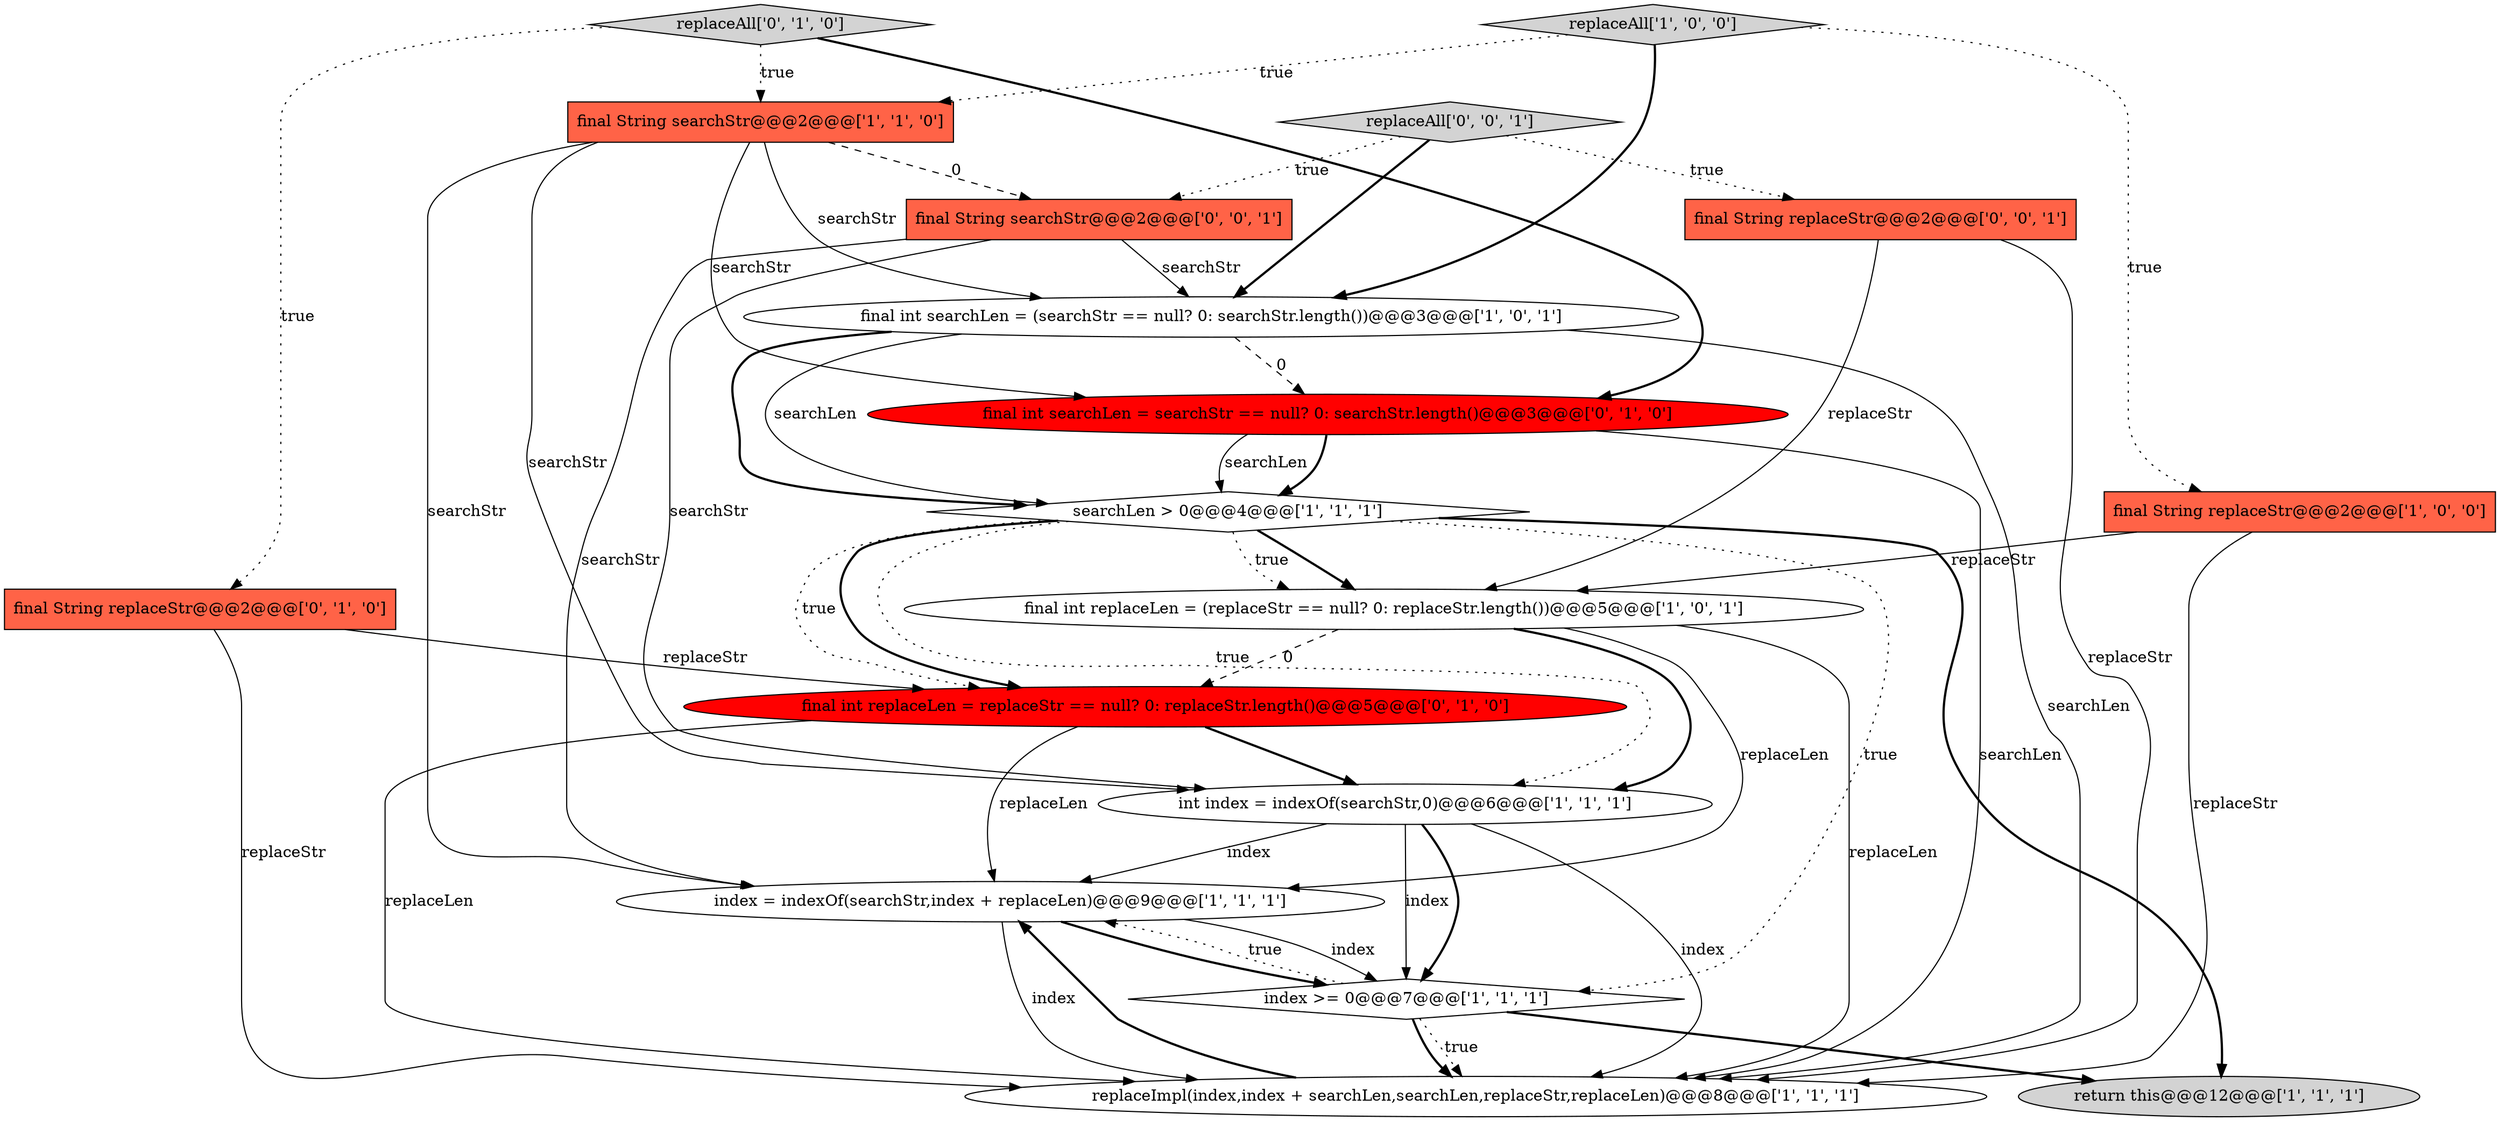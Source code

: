 digraph {
15 [style = filled, label = "final String replaceStr@@@2@@@['0', '0', '1']", fillcolor = tomato, shape = box image = "AAA0AAABBB3BBB"];
6 [style = filled, label = "final String searchStr@@@2@@@['1', '1', '0']", fillcolor = tomato, shape = box image = "AAA0AAABBB1BBB"];
14 [style = filled, label = "final String replaceStr@@@2@@@['0', '1', '0']", fillcolor = tomato, shape = box image = "AAA0AAABBB2BBB"];
7 [style = filled, label = "searchLen > 0@@@4@@@['1', '1', '1']", fillcolor = white, shape = diamond image = "AAA0AAABBB1BBB"];
12 [style = filled, label = "final int searchLen = searchStr == null? 0: searchStr.length()@@@3@@@['0', '1', '0']", fillcolor = red, shape = ellipse image = "AAA1AAABBB2BBB"];
2 [style = filled, label = "index = indexOf(searchStr,index + replaceLen)@@@9@@@['1', '1', '1']", fillcolor = white, shape = ellipse image = "AAA0AAABBB1BBB"];
0 [style = filled, label = "final int replaceLen = (replaceStr == null? 0: replaceStr.length())@@@5@@@['1', '0', '1']", fillcolor = white, shape = ellipse image = "AAA0AAABBB1BBB"];
10 [style = filled, label = "return this@@@12@@@['1', '1', '1']", fillcolor = lightgray, shape = ellipse image = "AAA0AAABBB1BBB"];
13 [style = filled, label = "replaceAll['0', '1', '0']", fillcolor = lightgray, shape = diamond image = "AAA0AAABBB2BBB"];
16 [style = filled, label = "replaceAll['0', '0', '1']", fillcolor = lightgray, shape = diamond image = "AAA0AAABBB3BBB"];
5 [style = filled, label = "index >= 0@@@7@@@['1', '1', '1']", fillcolor = white, shape = diamond image = "AAA0AAABBB1BBB"];
17 [style = filled, label = "final String searchStr@@@2@@@['0', '0', '1']", fillcolor = tomato, shape = box image = "AAA0AAABBB3BBB"];
1 [style = filled, label = "replaceImpl(index,index + searchLen,searchLen,replaceStr,replaceLen)@@@8@@@['1', '1', '1']", fillcolor = white, shape = ellipse image = "AAA0AAABBB1BBB"];
4 [style = filled, label = "final String replaceStr@@@2@@@['1', '0', '0']", fillcolor = tomato, shape = box image = "AAA0AAABBB1BBB"];
8 [style = filled, label = "replaceAll['1', '0', '0']", fillcolor = lightgray, shape = diamond image = "AAA0AAABBB1BBB"];
11 [style = filled, label = "final int replaceLen = replaceStr == null? 0: replaceStr.length()@@@5@@@['0', '1', '0']", fillcolor = red, shape = ellipse image = "AAA1AAABBB2BBB"];
9 [style = filled, label = "final int searchLen = (searchStr == null? 0: searchStr.length())@@@3@@@['1', '0', '1']", fillcolor = white, shape = ellipse image = "AAA0AAABBB1BBB"];
3 [style = filled, label = "int index = indexOf(searchStr,0)@@@6@@@['1', '1', '1']", fillcolor = white, shape = ellipse image = "AAA0AAABBB1BBB"];
11->2 [style = solid, label="replaceLen"];
3->5 [style = solid, label="index"];
0->3 [style = bold, label=""];
5->10 [style = bold, label=""];
4->0 [style = solid, label="replaceStr"];
0->2 [style = solid, label="replaceLen"];
15->1 [style = solid, label="replaceStr"];
16->9 [style = bold, label=""];
13->6 [style = dotted, label="true"];
7->11 [style = bold, label=""];
2->5 [style = solid, label="index"];
7->10 [style = bold, label=""];
9->1 [style = solid, label="searchLen"];
5->1 [style = dotted, label="true"];
16->17 [style = dotted, label="true"];
4->1 [style = solid, label="replaceStr"];
7->0 [style = bold, label=""];
3->2 [style = solid, label="index"];
6->3 [style = solid, label="searchStr"];
0->11 [style = dashed, label="0"];
6->17 [style = dashed, label="0"];
0->1 [style = solid, label="replaceLen"];
15->0 [style = solid, label="replaceStr"];
6->9 [style = solid, label="searchStr"];
2->1 [style = solid, label="index"];
9->7 [style = bold, label=""];
7->0 [style = dotted, label="true"];
12->1 [style = solid, label="searchLen"];
8->4 [style = dotted, label="true"];
14->1 [style = solid, label="replaceStr"];
12->7 [style = bold, label=""];
7->5 [style = dotted, label="true"];
6->2 [style = solid, label="searchStr"];
5->1 [style = bold, label=""];
3->5 [style = bold, label=""];
13->12 [style = bold, label=""];
8->6 [style = dotted, label="true"];
7->11 [style = dotted, label="true"];
3->1 [style = solid, label="index"];
11->3 [style = bold, label=""];
14->11 [style = solid, label="replaceStr"];
7->3 [style = dotted, label="true"];
17->9 [style = solid, label="searchStr"];
9->7 [style = solid, label="searchLen"];
17->3 [style = solid, label="searchStr"];
8->9 [style = bold, label=""];
1->2 [style = bold, label=""];
9->12 [style = dashed, label="0"];
13->14 [style = dotted, label="true"];
6->12 [style = solid, label="searchStr"];
12->7 [style = solid, label="searchLen"];
11->1 [style = solid, label="replaceLen"];
5->2 [style = dotted, label="true"];
17->2 [style = solid, label="searchStr"];
2->5 [style = bold, label=""];
16->15 [style = dotted, label="true"];
}
